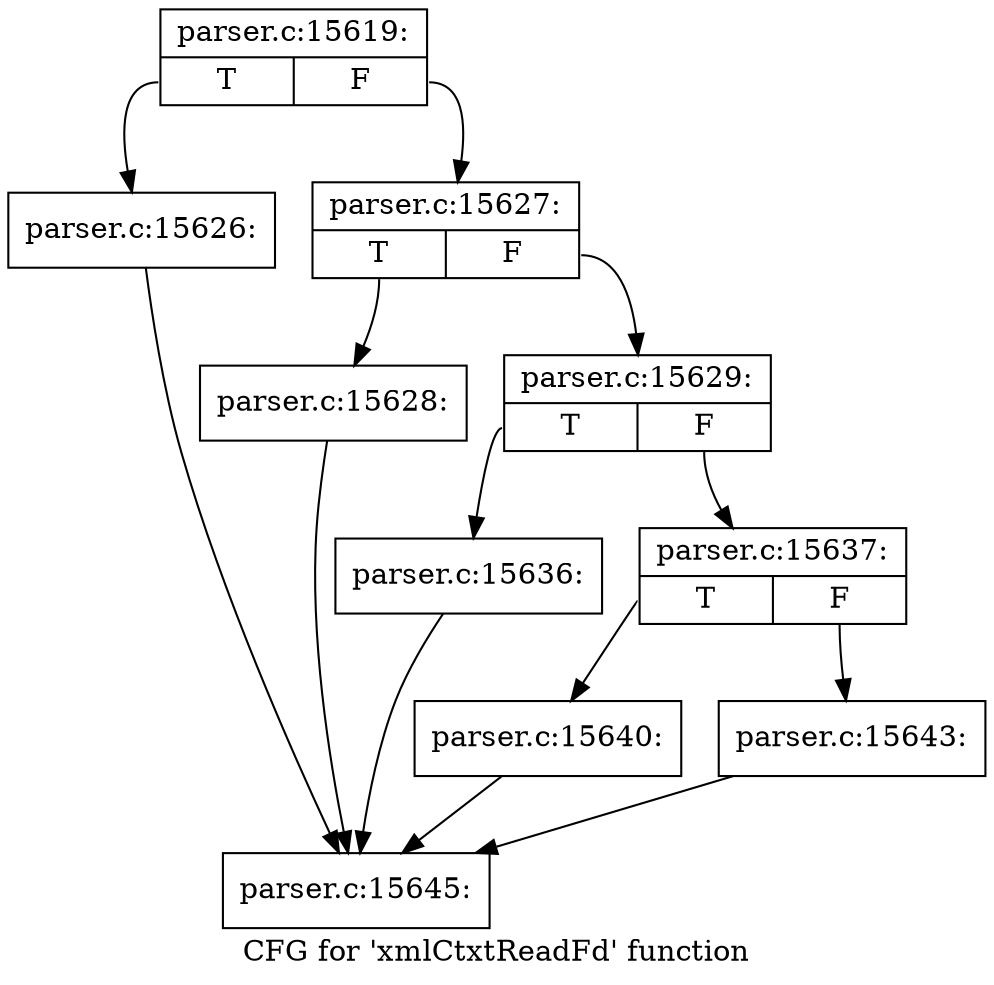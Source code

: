 digraph "CFG for 'xmlCtxtReadFd' function" {
	label="CFG for 'xmlCtxtReadFd' function";

	Node0x4a7e460 [shape=record,label="{parser.c:15619:|{<s0>T|<s1>F}}"];
	Node0x4a7e460:s0 -> Node0x4a7fd80;
	Node0x4a7e460:s1 -> Node0x4a7fdd0;
	Node0x4a7fd80 [shape=record,label="{parser.c:15626:}"];
	Node0x4a7fd80 -> Node0x4a6fa60;
	Node0x4a7fdd0 [shape=record,label="{parser.c:15627:|{<s0>T|<s1>F}}"];
	Node0x4a7fdd0:s0 -> Node0x4a80230;
	Node0x4a7fdd0:s1 -> Node0x4a80280;
	Node0x4a80230 [shape=record,label="{parser.c:15628:}"];
	Node0x4a80230 -> Node0x4a6fa60;
	Node0x4a80280 [shape=record,label="{parser.c:15629:|{<s0>T|<s1>F}}"];
	Node0x4a80280:s0 -> Node0x4a80b40;
	Node0x4a80280:s1 -> Node0x4a80b90;
	Node0x4a80b40 [shape=record,label="{parser.c:15636:}"];
	Node0x4a80b40 -> Node0x4a6fa60;
	Node0x4a80b90 [shape=record,label="{parser.c:15637:|{<s0>T|<s1>F}}"];
	Node0x4a80b90:s0 -> Node0x4a815c0;
	Node0x4a80b90:s1 -> Node0x4a81610;
	Node0x4a815c0 [shape=record,label="{parser.c:15640:}"];
	Node0x4a815c0 -> Node0x4a6fa60;
	Node0x4a81610 [shape=record,label="{parser.c:15643:}"];
	Node0x4a81610 -> Node0x4a6fa60;
	Node0x4a6fa60 [shape=record,label="{parser.c:15645:}"];
}
